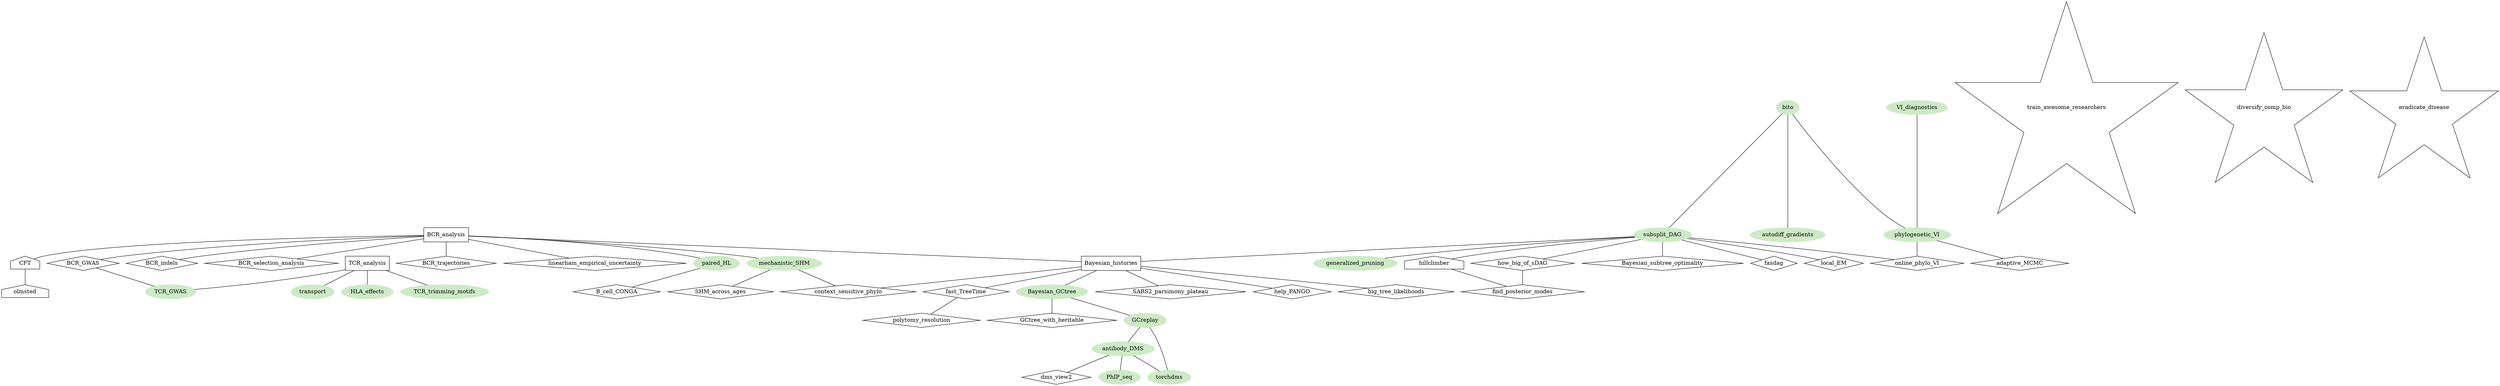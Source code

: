 graph {
    overlap=false
    node[colorscheme="set312"]

    // active
        // Do posterior estimation using Will's GCtree framework.
        Bayesian_GCtree                         [style="filled";color=11]
        // A big collaboration with the Victora and Bloom labs to understand GC maturation with replicate samples.
        GCreplay                                [style="filled";color=11]
        // Assya's project understanding the effects of HLA on repertoire.
        HLA_effects                             [style="filled";color=11]
        // Develop statistics and software tools for PhIP-seq analyses.
        PhIP_seq                                [style="filled";color=11]
        // GWAS to infer TCR-repertoire features.
        TCR_GWAS                                [style="filled";color=11]
        // What sequence-level features determine trimming of TCRs in VDJ recombination?
        TCR_trimming_motifs                     [style="filled";color=11]
        // Bayesian Inference of Trees via Optimization: a C++/python package
        bito                                    [style="filled";color=11]
        // How fast is autodiff for phylogenetically-relevant gradients?
        autodiff_gradients                      [style="filled";color=11]
        // Generalization of the Felsenstein pruning algorithm to the subsplit DAG.
        generalized_pruning                     [style="filled";color=11]
        // Design and fit mechanistically-based probabilistic models of the somatic hypermutation process.
        mechanistic_SHM                         [style="filled";color=11]
        // Perform clonal family inference with paired heavy and light chain sequences.
        paired_HL                               [style="filled";color=11]
        // Do variational inference of continuous parameters in phylogenetics.
        phylogenetic_VI                         [style="filled";color=11]
        // What can we learn from deep mutational scanning on antibodies?
        antibody_DMS                            [style="filled";color=11]
        // Formalize definitions of and basic lemmas for the subsplit DAG.
        subsplit_DAG                            [style="filled";color=11]
        // Develop a DMS analysis package using a modern machine-learning library.
        torchdms                                [style="filled";color=11]
        // Compare TCR repertoires via optimal transport.
        transport                               [style="filled";color=11]
        // How will we know if VI is giving a good approximation?
        VI_diagnostics                          [style="filled";color=11]

    // ** dormant **
        // The Clonal Family Tree pipeline to do clonal family inference and then phylogenetics.
        CFT                                     [shape="house"]
        // What happens when we start ML algorithms at random starting points? What does it tell us about the phylogenetic likelihood surface?
        hillclimber                             [shape="house"]
        // A visualization tool for BCR lineages.
        olmsted                                 [shape="house"]

    // ** Future **
    // Immunology
        // Do a GWAS for BCR repertoire features. Can we learn about SHM too?
        BCR_GWAS                                [shape="diamond"]
        // What sequence features lead to indels in BCR sequences?
        BCR_indels                              [shape="diamond"]
        // Improve dN/dS analysis for BCR lineages, looking site-wise and per-lineage.
        BCR_selection_analysis                  [shape="diamond"]
        // Look for patterns in BCR sequence evolution. Do they fall into "trajectories"?
        BCR_trajectories                        [shape="diamond"]
        // Adapt CONGA (https://paperpile.com/shared/w2jo9E) for BCR sequences.
        B_cell_CONGA                            [shape="diamond"]
        // Develop phyogenetic methods that enable inference under context-sensitive models.
        context_sensitive_phylo                 [shape="diamond"]
        // Develop the next version of dms-view, with abilities to compare between data sets and also show K_D inferences.
        dms_view2                               [shape="diamond"]
        // Perform a detailed investigation of how SHM changes as people age.
        SHM_across_ages                         [shape="diamond"]
        // linearham is our Bayesian method for doing inference of BCR lineage evolution. If we apply it to well-known data sets from the literature, how much uncertainty is there in ancestral sequence inference?
        linearham_empirical_uncertainty         [shape="diamond"]
    // Phylogenetics
        // How does the Bayesian posterior distribution of n taxa change when an n+1st taxon is added to the tree?
        Bayesian_subtree_optimality             [shape="diamond"]
        // Use a graph to capture the ensemble of maximally-parsimonious trees for SARS-Cov-2 data. How much uncertainty is there? How does PANGO look?
        SARS2_parsimony_plateau                 [shape="diamond"]
        // Develop NJ and parsimony approaches to reconstructing the sDAG.
        // What is NJp? https://paperpile.com/shared/QJm8XP
        // See https://ieeexplore.ieee.org/abstract/document/8404978
        // https://paperpile.com/shared/TaDKjP
        fasdag                                  [shape="diamond"]
        // Can we do something to quickly find posterior modes in the phylogenetic posterior? Can we do better than hillclimbing?
        find_posterior_modes                    [shape="diamond"]
        // What sort of tooling would actually help PANGO do their job better?
        help_PANGO                              [shape="diamond"]
        // How can we bridge the gap between parsimony and full Felsenstein likelihoods?
        big_tree_likelihoods                    [shape="diamond"]
    // Phylogenetics, with hard math
        // GCtree operates under the assumption of a neutral branching process, the parameters of which do not change through the tree. Can we extend this to a process with a heritable component?
        GCtree_with_heritable                   [shape="diamond"]
        // Develop an EM algorithm for variational inference that uses local computation. Go Hogwild.
        local_EM                                [shape="diamond"]
        // Speed up ML inference of time trees.
        fast_TreeTime                           [shape="diamond"]
        // Can we quickly resolve sequence-level polytomies using timing/geography?
        polytomy_resolution                     [shape="diamond"]
    // Phylogenetics, with hard coding
        // Use variational inference as a proposal distribution for MCMC.
        adaptive_MCMC                           [shape="diamond"]
        // How big of a subsplit DAG is actually required to get reasonable estimates (with uncertaintly quantification) of key parameters?
        how_big_of_sDAG                         [shape="diamond"]
        // Online (i.e. incremental) phylogenetic variational inference.
        online_phylo_VI                         [shape="diamond"]

    // ** topics **
        BCR_analysis                            [shape="rectangle"]
        Bayesian_histories                      [shape="rectangle"]
        TCR_analysis                            [shape="rectangle"]

    // ** bigger-picture **
        train_awesome_researchers               [shape="star"]
        diversify_comp_bio                      [shape="star"]
        eradicate_disease                       [shape="star"]

    // edges
    phylogenetic_VI -- adaptive_MCMC
    bito -- phylogenetic_VI
    VI_diagnostics -- phylogenetic_VI
    bito -- autodiff_gradients
    bito -- subsplit_DAG
    phylogenetic_VI -- online_phylo_VI
    subsplit_DAG -- online_phylo_VI
    subsplit_DAG -- hillclimber
    subsplit_DAG -- generalized_pruning
    subsplit_DAG -- local_EM
    subsplit_DAG -- Bayesian_histories
    subsplit_DAG -- how_big_of_sDAG
    subsplit_DAG -- Bayesian_subtree_optimality
    subsplit_DAG -- fasdag
    hillclimber -- find_posterior_modes
    how_big_of_sDAG -- find_posterior_modes
    Bayesian_histories -- context_sensitive_phylo
    Bayesian_histories -- Bayesian_GCtree
    Bayesian_histories -- SARS2_parsimony_plateau
    Bayesian_histories -- help_PANGO
    Bayesian_histories -- fast_TreeTime
    Bayesian_histories -- big_tree_likelihoods
    fast_TreeTime -- polytomy_resolution
    Bayesian_GCtree -- GCreplay
    Bayesian_GCtree -- GCtree_with_heritable
    GCreplay -- torchdms
    GCreplay -- antibody_DMS
    antibody_DMS -- torchdms
    antibody_DMS -- PhIP_seq
    antibody_DMS -- dms_view2
    BCR_analysis -- BCR_selection_analysis
    BCR_analysis -- BCR_trajectories
    BCR_analysis -- BCR_indels
    BCR_analysis -- Bayesian_histories
    BCR_analysis -- paired_HL
    BCR_analysis -- CFT
    BCR_analysis -- linearham_empirical_uncertainty
    CFT -- olmsted
    BCR_analysis -- mechanistic_SHM
    mechanistic_SHM -- SHM_across_ages
    BCR_analysis -- BCR_GWAS
    BCR_GWAS -- TCR_GWAS
    TCR_analysis -- TCR_GWAS
    TCR_analysis -- HLA_effects
    TCR_analysis -- transport
    TCR_analysis -- TCR_trimming_motifs
    mechanistic_SHM -- context_sensitive_phylo
    paired_HL -- B_cell_CONGA
}
